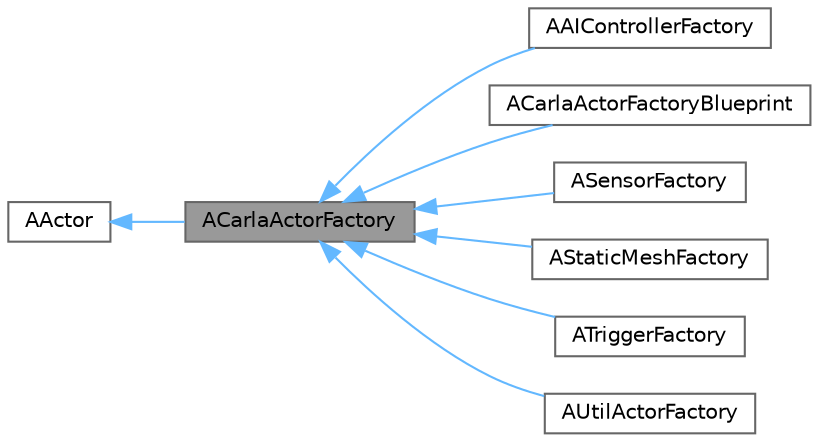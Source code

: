 digraph "ACarlaActorFactory"
{
 // INTERACTIVE_SVG=YES
 // LATEX_PDF_SIZE
  bgcolor="transparent";
  edge [fontname=Helvetica,fontsize=10,labelfontname=Helvetica,labelfontsize=10];
  node [fontname=Helvetica,fontsize=10,shape=box,height=0.2,width=0.4];
  rankdir="LR";
  Node1 [id="Node000001",label="ACarlaActorFactory",height=0.2,width=0.4,color="gray40", fillcolor="grey60", style="filled", fontcolor="black",tooltip="Base class for Carla actor factories."];
  Node2 -> Node1 [id="edge1_Node000001_Node000002",dir="back",color="steelblue1",style="solid",tooltip=" "];
  Node2 [id="Node000002",label="AActor",height=0.2,width=0.4,color="gray40", fillcolor="white", style="filled",URL="$d1/da4/classAActor.html",tooltip=" "];
  Node1 -> Node3 [id="edge2_Node000001_Node000003",dir="back",color="steelblue1",style="solid",tooltip=" "];
  Node3 [id="Node000003",label="AAIControllerFactory",height=0.2,width=0.4,color="gray40", fillcolor="white", style="filled",URL="$db/d37/classAAIControllerFactory.html",tooltip="负责生成AI控制器的工厂"];
  Node1 -> Node4 [id="edge3_Node000001_Node000004",dir="back",color="steelblue1",style="solid",tooltip=" "];
  Node4 [id="Node000004",label="ACarlaActorFactoryBlueprint",height=0.2,width=0.4,color="gray40", fillcolor="white", style="filled",URL="$d3/ddb/classACarlaActorFactoryBlueprint.html",tooltip="Base class for Blueprints implementing ACarlaActorFactory interface."];
  Node1 -> Node5 [id="edge4_Node000001_Node000005",dir="back",color="steelblue1",style="solid",tooltip=" "];
  Node5 [id="Node000005",label="ASensorFactory",height=0.2,width=0.4,color="gray40", fillcolor="white", style="filled",URL="$df/d9e/classASensorFactory.html",tooltip="Factory in charge of spawning sensors."];
  Node1 -> Node6 [id="edge5_Node000001_Node000006",dir="back",color="steelblue1",style="solid",tooltip=" "];
  Node6 [id="Node000006",label="AStaticMeshFactory",height=0.2,width=0.4,color="gray40", fillcolor="white", style="filled",URL="$da/d98/classAStaticMeshFactory.html",tooltip="Factory in charge of spawning static meshes."];
  Node1 -> Node7 [id="edge6_Node000001_Node000007",dir="back",color="steelblue1",style="solid",tooltip=" "];
  Node7 [id="Node000007",label="ATriggerFactory",height=0.2,width=0.4,color="gray40", fillcolor="white", style="filled",URL="$d0/df9/classATriggerFactory.html",tooltip="Factory in charge of spawning sensors."];
  Node1 -> Node8 [id="edge7_Node000001_Node000008",dir="back",color="steelblue1",style="solid",tooltip=" "];
  Node8 [id="Node000008",label="AUtilActorFactory",height=0.2,width=0.4,color="gray40", fillcolor="white", style="filled",URL="$d7/de9/classAUtilActorFactory.html",tooltip="Factory in charge of spawning static meshes."];
}

